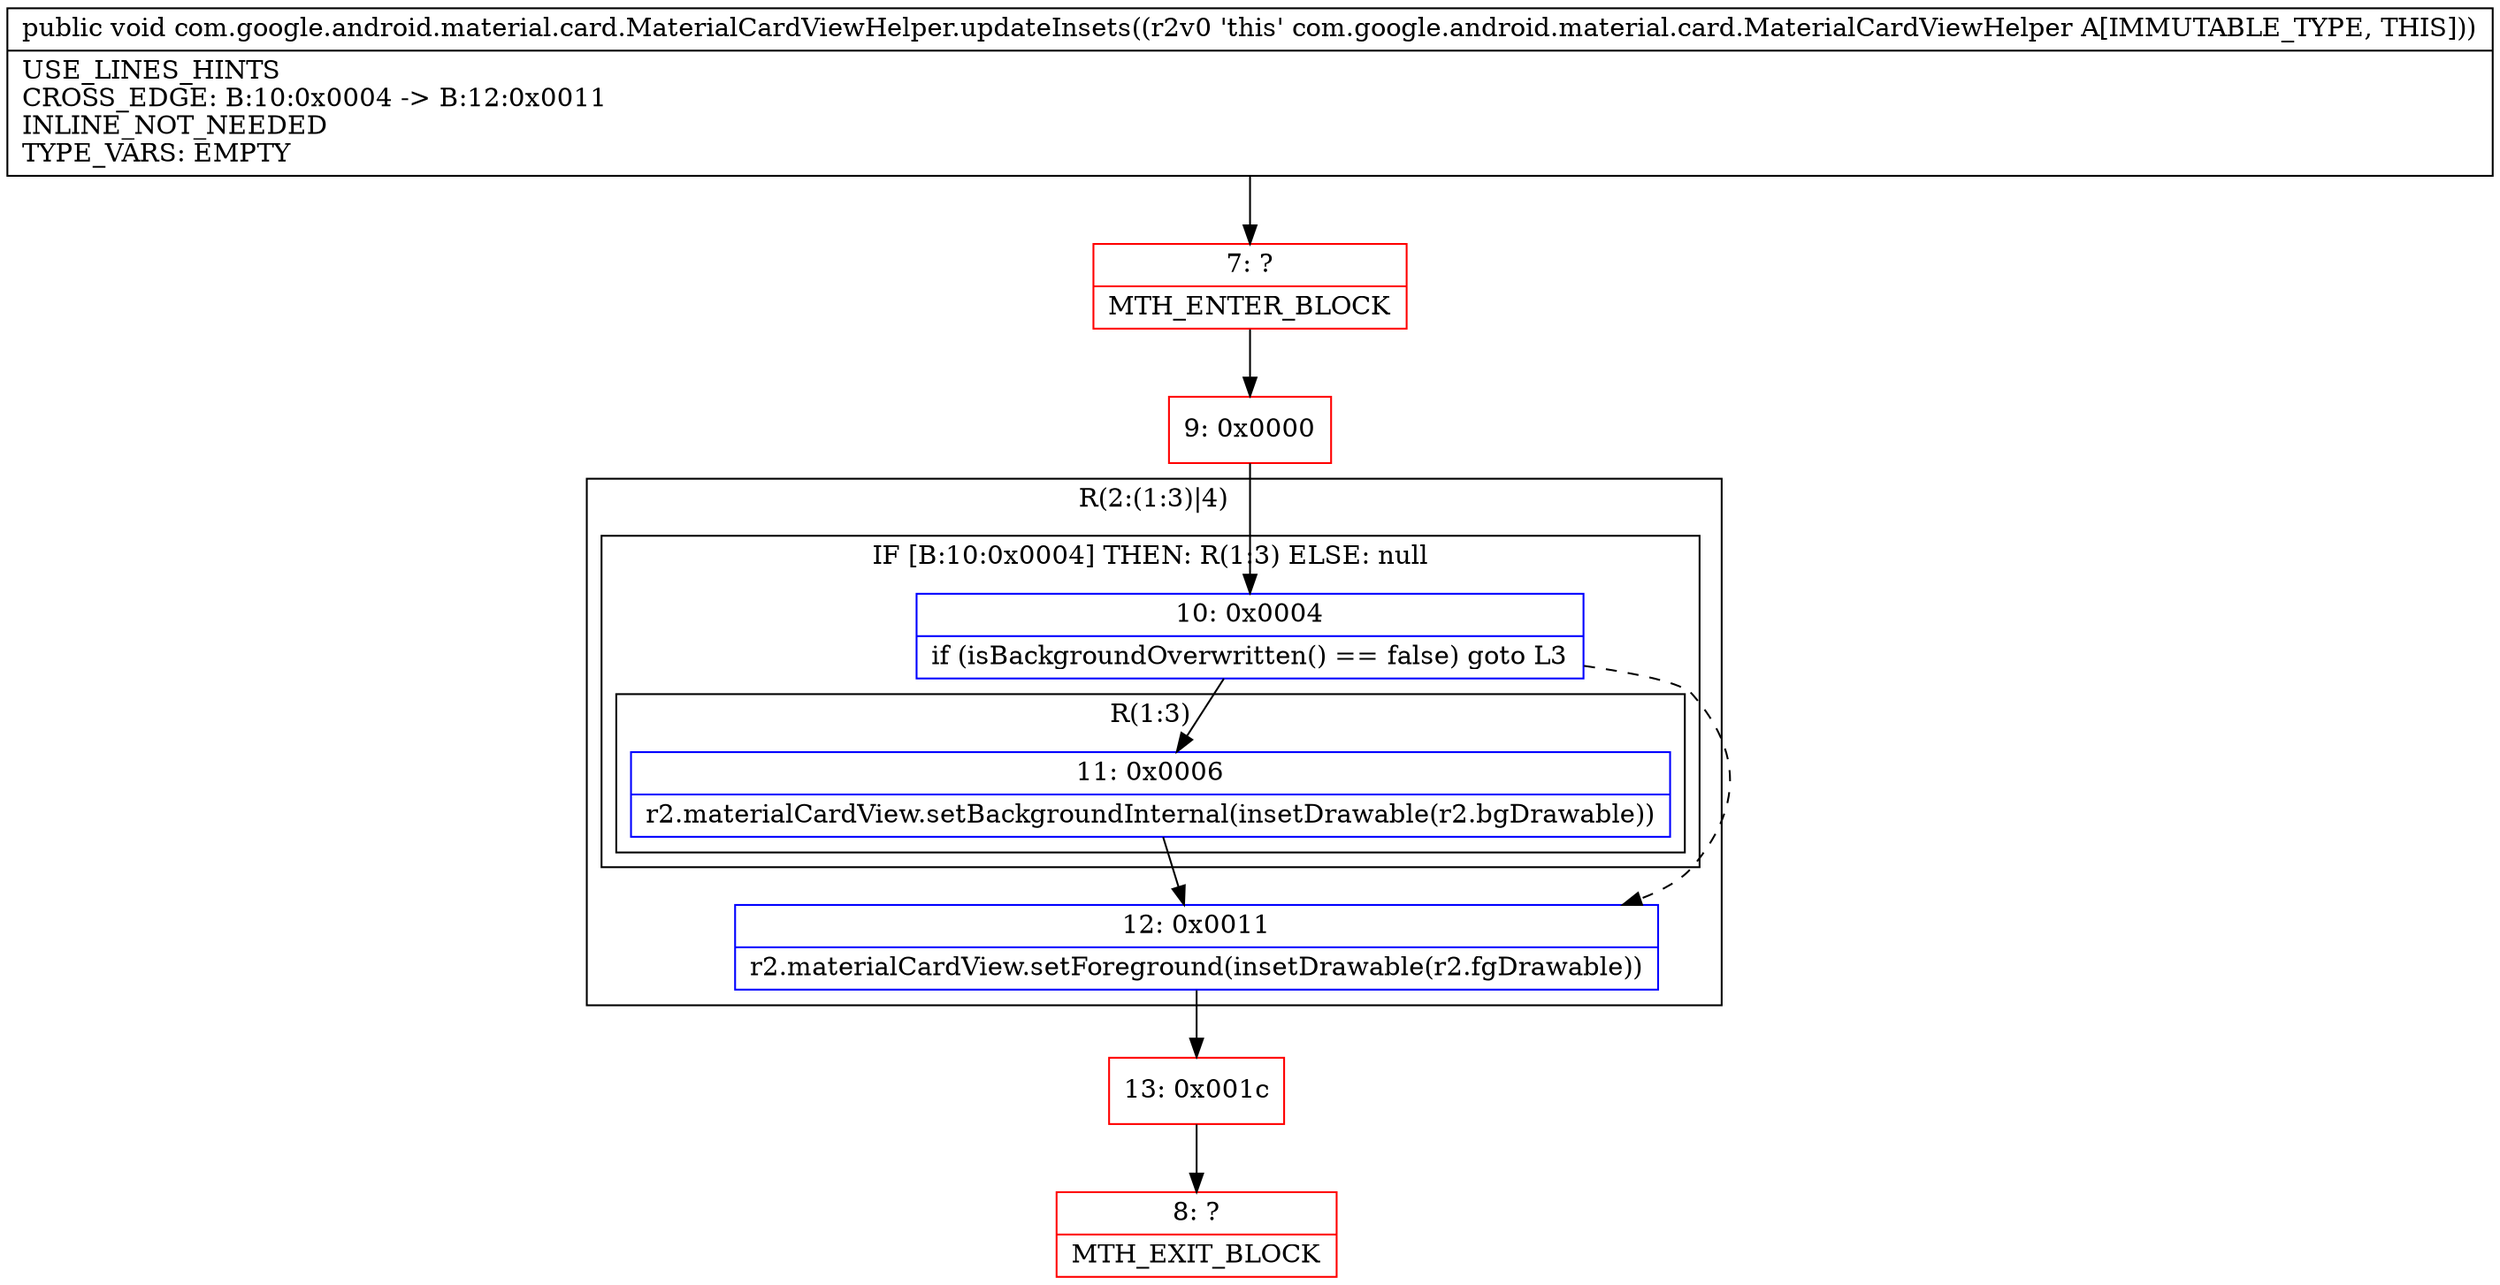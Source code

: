 digraph "CFG forcom.google.android.material.card.MaterialCardViewHelper.updateInsets()V" {
subgraph cluster_Region_1348919219 {
label = "R(2:(1:3)|4)";
node [shape=record,color=blue];
subgraph cluster_IfRegion_2088200631 {
label = "IF [B:10:0x0004] THEN: R(1:3) ELSE: null";
node [shape=record,color=blue];
Node_10 [shape=record,label="{10\:\ 0x0004|if (isBackgroundOverwritten() == false) goto L3\l}"];
subgraph cluster_Region_1525608237 {
label = "R(1:3)";
node [shape=record,color=blue];
Node_11 [shape=record,label="{11\:\ 0x0006|r2.materialCardView.setBackgroundInternal(insetDrawable(r2.bgDrawable))\l}"];
}
}
Node_12 [shape=record,label="{12\:\ 0x0011|r2.materialCardView.setForeground(insetDrawable(r2.fgDrawable))\l}"];
}
Node_7 [shape=record,color=red,label="{7\:\ ?|MTH_ENTER_BLOCK\l}"];
Node_9 [shape=record,color=red,label="{9\:\ 0x0000}"];
Node_13 [shape=record,color=red,label="{13\:\ 0x001c}"];
Node_8 [shape=record,color=red,label="{8\:\ ?|MTH_EXIT_BLOCK\l}"];
MethodNode[shape=record,label="{public void com.google.android.material.card.MaterialCardViewHelper.updateInsets((r2v0 'this' com.google.android.material.card.MaterialCardViewHelper A[IMMUTABLE_TYPE, THIS]))  | USE_LINES_HINTS\lCROSS_EDGE: B:10:0x0004 \-\> B:12:0x0011\lINLINE_NOT_NEEDED\lTYPE_VARS: EMPTY\l}"];
MethodNode -> Node_7;Node_10 -> Node_11;
Node_10 -> Node_12[style=dashed];
Node_11 -> Node_12;
Node_12 -> Node_13;
Node_7 -> Node_9;
Node_9 -> Node_10;
Node_13 -> Node_8;
}

